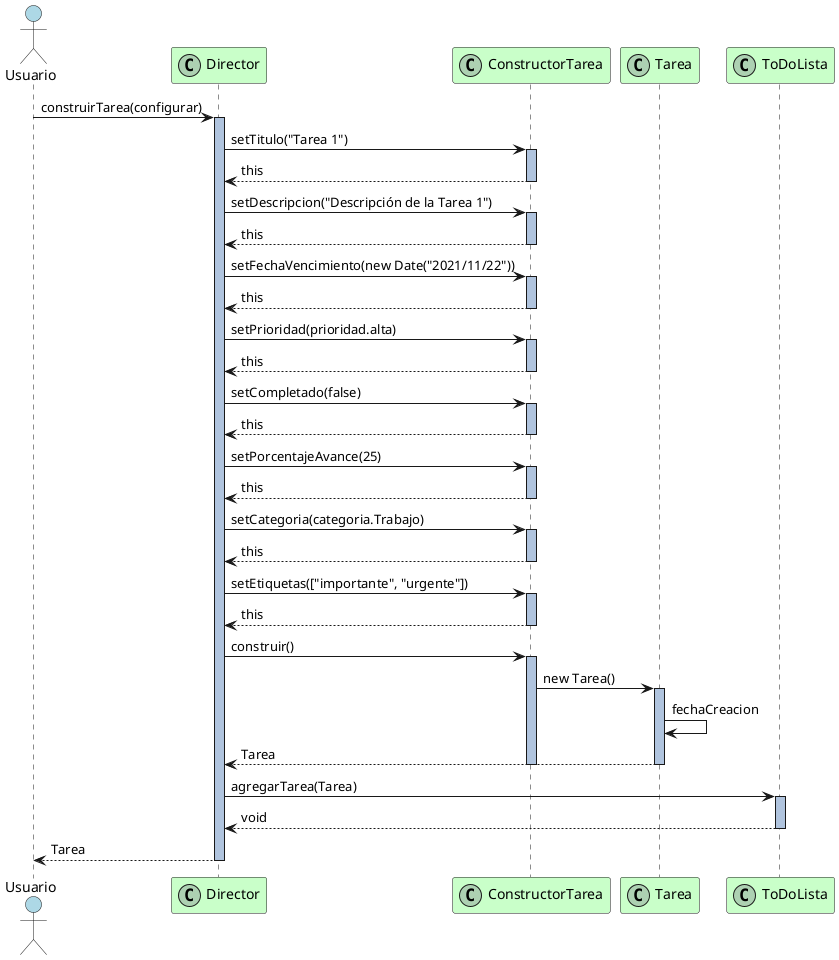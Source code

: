 @startuml Creacion de Tarea
'diseño
skinparam Guillemet false
actor Usuario #LightBlue
participant Director << (C,#ADD1B2)>> #TECHNOLOGY 
participant ConstructorTarea << (C,#ADD1B2)>> #TECHNOLOGY 
participant Tarea << (C,#ADD1B2)>> #TECHNOLOGY 
participant ToDoLista << (C,#ADD1B2)>> #TECHNOLOGY 


Usuario -> Director: construirTarea(configurar)
activate Director #LightSteelBlue

Director -> ConstructorTarea: setTitulo("Tarea 1")
activate ConstructorTarea #LightSteelBlue
ConstructorTarea --> Director: this
deactivate ConstructorTarea

Director -> ConstructorTarea: setDescripcion("Descripción de la Tarea 1")
activate ConstructorTarea #LightSteelBlue
ConstructorTarea --> Director: this
deactivate ConstructorTarea

Director -> ConstructorTarea: setFechaVencimiento(new Date("2021/11/22"))
activate ConstructorTarea #LightSteelBlue
ConstructorTarea --> Director: this
deactivate ConstructorTarea

Director -> ConstructorTarea: setPrioridad(prioridad.alta)
activate ConstructorTarea #LightSteelBlue
ConstructorTarea --> Director: this
deactivate ConstructorTarea

Director -> ConstructorTarea: setCompletado(false)
activate ConstructorTarea #LightSteelBlue
ConstructorTarea --> Director: this
deactivate ConstructorTarea

Director -> ConstructorTarea: setPorcentajeAvance(25)
activate ConstructorTarea #LightSteelBlue
ConstructorTarea --> Director: this
deactivate ConstructorTarea

Director -> ConstructorTarea: setCategoria(categoria.Trabajo)
activate ConstructorTarea #LightSteelBlue
ConstructorTarea --> Director: this
deactivate ConstructorTarea

Director -> ConstructorTarea: setEtiquetas(["importante", "urgente"])
activate ConstructorTarea #LightSteelBlue
ConstructorTarea --> Director: this
deactivate ConstructorTarea

Director -> ConstructorTarea: construir()
activate ConstructorTarea #LightSteelBlue
ConstructorTarea -> Tarea: new Tarea()
activate Tarea #LightSteelBlue
Tarea -> Tarea: fechaCreacion
Tarea --> Director: Tarea
deactivate Tarea
deactivate ConstructorTarea

Director -> ToDoLista: agregarTarea(Tarea)
activate ToDoLista #LightSteelBlue
ToDoLista --> Director: void
deactivate ToDoLista

Director --> Usuario: Tarea
deactivate Director
@enduml